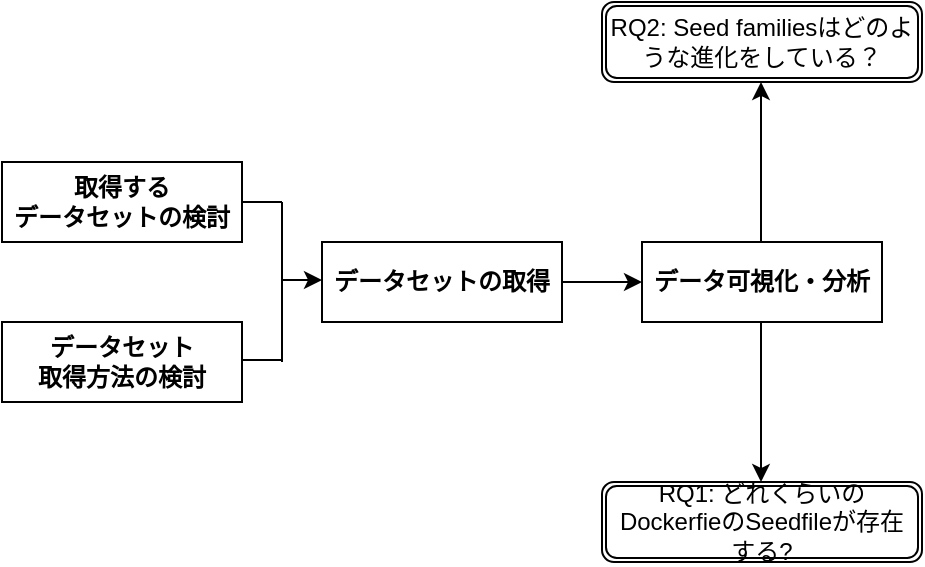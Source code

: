 <mxfile version="13.4.6" type="github">
  <diagram id="obTy85SXWd_0BbzrrrLL" name="ページ1">
    <mxGraphModel dx="1349" dy="762" grid="1" gridSize="10" guides="1" tooltips="1" connect="1" arrows="1" fold="1" page="1" pageScale="1" pageWidth="4681" pageHeight="3300" math="0" shadow="0">
      <root>
        <mxCell id="0" />
        <mxCell id="1" parent="0" />
        <mxCell id="2" value="&lt;b&gt;取得する&lt;br&gt;データセットの検討&lt;/b&gt;" style="whiteSpace=wrap;html=1;" vertex="1" parent="1">
          <mxGeometry x="320" y="160" width="120" height="40" as="geometry" />
        </mxCell>
        <mxCell id="LOtdnlyA-SLDA4ZaEEWA-2" value="&lt;b&gt;データセット&lt;br&gt;取得方法の検討&lt;/b&gt;" style="whiteSpace=wrap;html=1;" vertex="1" parent="1">
          <mxGeometry x="320" y="240" width="120" height="40" as="geometry" />
        </mxCell>
        <mxCell id="LOtdnlyA-SLDA4ZaEEWA-4" value="&lt;b&gt;データセットの取得&lt;/b&gt;" style="whiteSpace=wrap;html=1;" vertex="1" parent="1">
          <mxGeometry x="480" y="200" width="120" height="40" as="geometry" />
        </mxCell>
        <mxCell id="LOtdnlyA-SLDA4ZaEEWA-5" value="&lt;b&gt;データ可視化・分析&lt;/b&gt;" style="whiteSpace=wrap;html=1;" vertex="1" parent="1">
          <mxGeometry x="640" y="200" width="120" height="40" as="geometry" />
        </mxCell>
        <mxCell id="LOtdnlyA-SLDA4ZaEEWA-9" value="RQ1: どれくらいのDockerfieのSeedfileが存在する?" style="shape=ext;double=1;rounded=1;whiteSpace=wrap;html=1;" vertex="1" parent="1">
          <mxGeometry x="620" y="320" width="160" height="40" as="geometry" />
        </mxCell>
        <mxCell id="LOtdnlyA-SLDA4ZaEEWA-12" value="" style="line;strokeWidth=1;direction=south;html=1;" vertex="1" parent="1">
          <mxGeometry x="455" y="180" width="10" height="80" as="geometry" />
        </mxCell>
        <mxCell id="LOtdnlyA-SLDA4ZaEEWA-13" value="" style="line;strokeWidth=1;html=1;" vertex="1" parent="1">
          <mxGeometry x="440" y="175" width="20" height="10" as="geometry" />
        </mxCell>
        <mxCell id="LOtdnlyA-SLDA4ZaEEWA-14" value="" style="line;strokeWidth=1;html=1;" vertex="1" parent="1">
          <mxGeometry x="440" y="254" width="20" height="10" as="geometry" />
        </mxCell>
        <mxCell id="LOtdnlyA-SLDA4ZaEEWA-15" value="" style="endArrow=classic;html=1;" edge="1" parent="1">
          <mxGeometry width="50" height="50" relative="1" as="geometry">
            <mxPoint x="460" y="219" as="sourcePoint" />
            <mxPoint x="480" y="219" as="targetPoint" />
          </mxGeometry>
        </mxCell>
        <mxCell id="LOtdnlyA-SLDA4ZaEEWA-16" value="" style="endArrow=classic;html=1;" edge="1" parent="1">
          <mxGeometry width="50" height="50" relative="1" as="geometry">
            <mxPoint x="600" y="220" as="sourcePoint" />
            <mxPoint x="640" y="220" as="targetPoint" />
          </mxGeometry>
        </mxCell>
        <mxCell id="LOtdnlyA-SLDA4ZaEEWA-17" value="" style="endArrow=classic;html=1;" edge="1" parent="1">
          <mxGeometry width="50" height="50" relative="1" as="geometry">
            <mxPoint x="699.5" y="240" as="sourcePoint" />
            <mxPoint x="699.5" y="320" as="targetPoint" />
          </mxGeometry>
        </mxCell>
        <mxCell id="LOtdnlyA-SLDA4ZaEEWA-18" value="RQ2: Seed familiesはどのような進化をしている？" style="shape=ext;double=1;rounded=1;whiteSpace=wrap;html=1;" vertex="1" parent="1">
          <mxGeometry x="620" y="80" width="160" height="40" as="geometry" />
        </mxCell>
        <mxCell id="LOtdnlyA-SLDA4ZaEEWA-19" value="" style="endArrow=classic;html=1;" edge="1" parent="1">
          <mxGeometry width="50" height="50" relative="1" as="geometry">
            <mxPoint x="699.5" y="200" as="sourcePoint" />
            <mxPoint x="699.5" y="120" as="targetPoint" />
          </mxGeometry>
        </mxCell>
      </root>
    </mxGraphModel>
  </diagram>
</mxfile>
